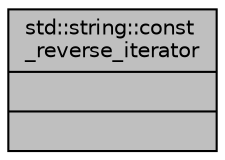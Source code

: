 digraph "std::string::const_reverse_iterator"
{
  edge [fontname="Helvetica",fontsize="10",labelfontname="Helvetica",labelfontsize="10"];
  node [fontname="Helvetica",fontsize="10",shape=record];
  Node359 [label="{std::string::const\l_reverse_iterator\n||}",height=0.2,width=0.4,color="black", fillcolor="grey75", style="filled", fontcolor="black"];
}
